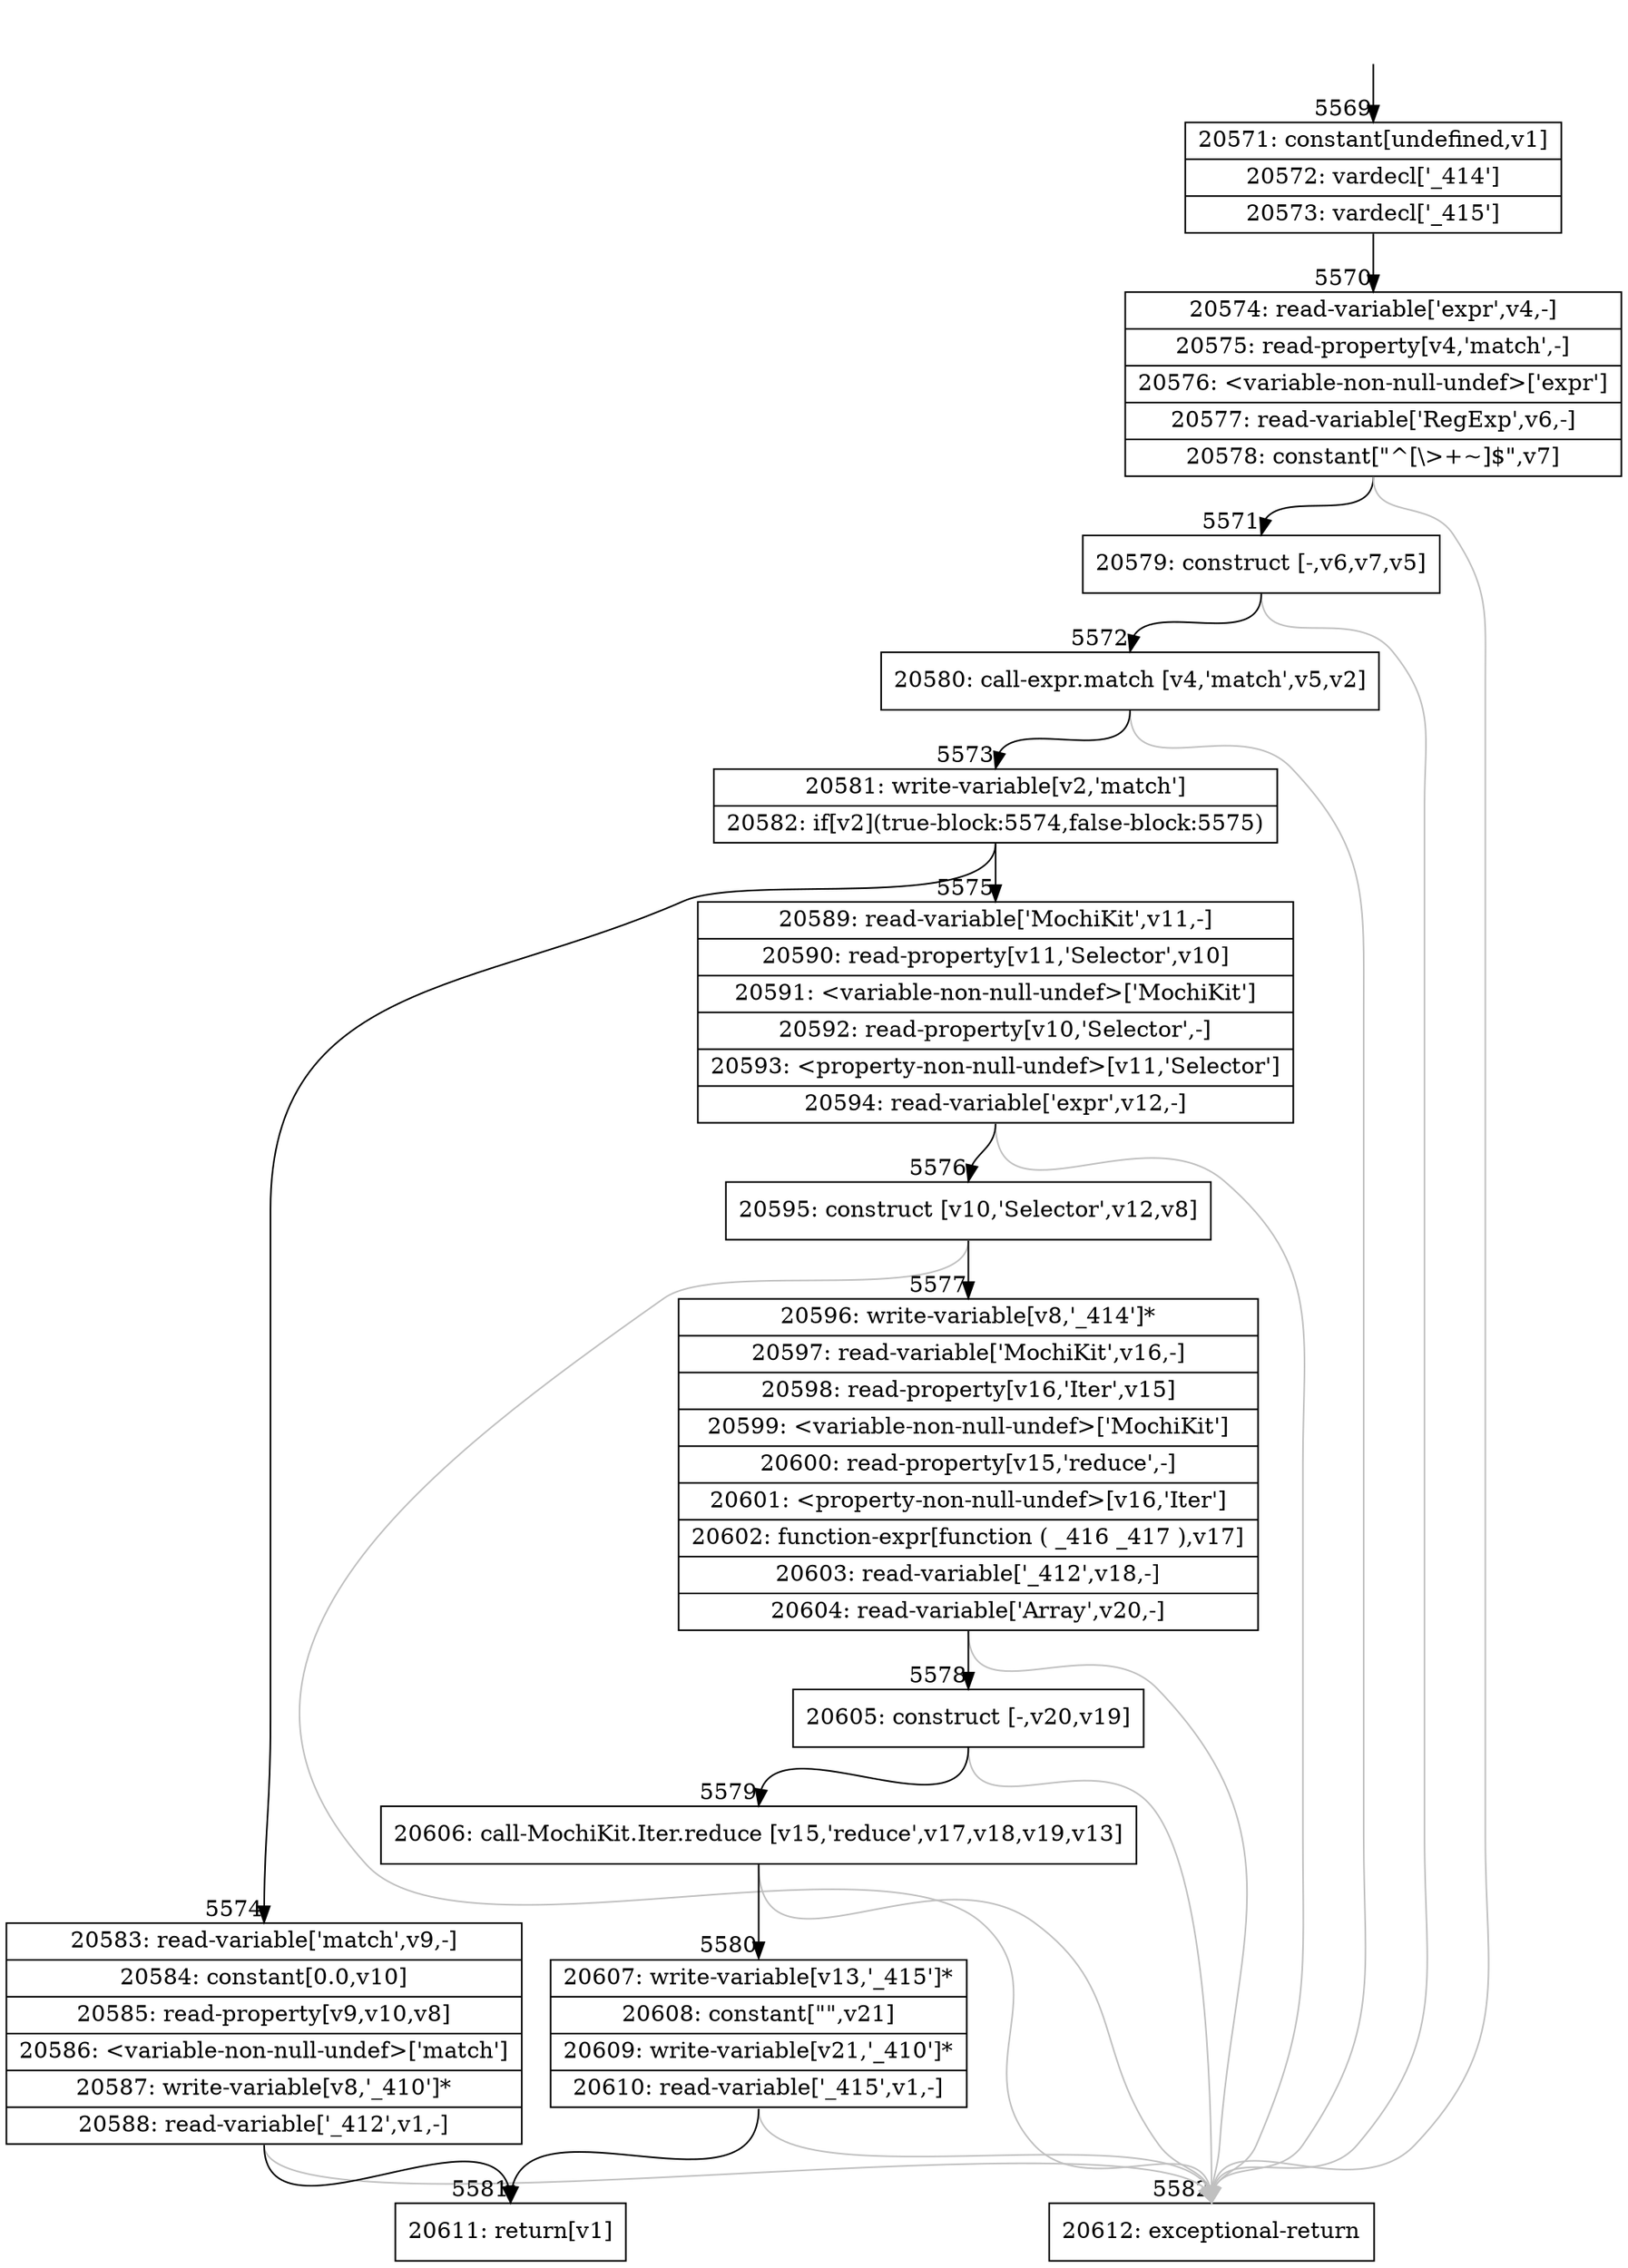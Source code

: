 digraph {
rankdir="TD"
BB_entry385[shape=none,label=""];
BB_entry385 -> BB5569 [tailport=s, headport=n, headlabel="    5569"]
BB5569 [shape=record label="{20571: constant[undefined,v1]|20572: vardecl['_414']|20573: vardecl['_415']}" ] 
BB5569 -> BB5570 [tailport=s, headport=n, headlabel="      5570"]
BB5570 [shape=record label="{20574: read-variable['expr',v4,-]|20575: read-property[v4,'match',-]|20576: \<variable-non-null-undef\>['expr']|20577: read-variable['RegExp',v6,-]|20578: constant[\"^[\\\>+~]$\",v7]}" ] 
BB5570 -> BB5571 [tailport=s, headport=n, headlabel="      5571"]
BB5570 -> BB5582 [tailport=s, headport=n, color=gray, headlabel="      5582"]
BB5571 [shape=record label="{20579: construct [-,v6,v7,v5]}" ] 
BB5571 -> BB5572 [tailport=s, headport=n, headlabel="      5572"]
BB5571 -> BB5582 [tailport=s, headport=n, color=gray]
BB5572 [shape=record label="{20580: call-expr.match [v4,'match',v5,v2]}" ] 
BB5572 -> BB5573 [tailport=s, headport=n, headlabel="      5573"]
BB5572 -> BB5582 [tailport=s, headport=n, color=gray]
BB5573 [shape=record label="{20581: write-variable[v2,'match']|20582: if[v2](true-block:5574,false-block:5575)}" ] 
BB5573 -> BB5574 [tailport=s, headport=n, headlabel="      5574"]
BB5573 -> BB5575 [tailport=s, headport=n, headlabel="      5575"]
BB5574 [shape=record label="{20583: read-variable['match',v9,-]|20584: constant[0.0,v10]|20585: read-property[v9,v10,v8]|20586: \<variable-non-null-undef\>['match']|20587: write-variable[v8,'_410']*|20588: read-variable['_412',v1,-]}" ] 
BB5574 -> BB5581 [tailport=s, headport=n, headlabel="      5581"]
BB5574 -> BB5582 [tailport=s, headport=n, color=gray]
BB5575 [shape=record label="{20589: read-variable['MochiKit',v11,-]|20590: read-property[v11,'Selector',v10]|20591: \<variable-non-null-undef\>['MochiKit']|20592: read-property[v10,'Selector',-]|20593: \<property-non-null-undef\>[v11,'Selector']|20594: read-variable['expr',v12,-]}" ] 
BB5575 -> BB5576 [tailport=s, headport=n, headlabel="      5576"]
BB5575 -> BB5582 [tailport=s, headport=n, color=gray]
BB5576 [shape=record label="{20595: construct [v10,'Selector',v12,v8]}" ] 
BB5576 -> BB5577 [tailport=s, headport=n, headlabel="      5577"]
BB5576 -> BB5582 [tailport=s, headport=n, color=gray]
BB5577 [shape=record label="{20596: write-variable[v8,'_414']*|20597: read-variable['MochiKit',v16,-]|20598: read-property[v16,'Iter',v15]|20599: \<variable-non-null-undef\>['MochiKit']|20600: read-property[v15,'reduce',-]|20601: \<property-non-null-undef\>[v16,'Iter']|20602: function-expr[function ( _416 _417 ),v17]|20603: read-variable['_412',v18,-]|20604: read-variable['Array',v20,-]}" ] 
BB5577 -> BB5578 [tailport=s, headport=n, headlabel="      5578"]
BB5577 -> BB5582 [tailport=s, headport=n, color=gray]
BB5578 [shape=record label="{20605: construct [-,v20,v19]}" ] 
BB5578 -> BB5579 [tailport=s, headport=n, headlabel="      5579"]
BB5578 -> BB5582 [tailport=s, headport=n, color=gray]
BB5579 [shape=record label="{20606: call-MochiKit.Iter.reduce [v15,'reduce',v17,v18,v19,v13]}" ] 
BB5579 -> BB5580 [tailport=s, headport=n, headlabel="      5580"]
BB5579 -> BB5582 [tailport=s, headport=n, color=gray]
BB5580 [shape=record label="{20607: write-variable[v13,'_415']*|20608: constant[\"\",v21]|20609: write-variable[v21,'_410']*|20610: read-variable['_415',v1,-]}" ] 
BB5580 -> BB5581 [tailport=s, headport=n]
BB5580 -> BB5582 [tailport=s, headport=n, color=gray]
BB5581 [shape=record label="{20611: return[v1]}" ] 
BB5582 [shape=record label="{20612: exceptional-return}" ] 
//#$~ 3920
}
